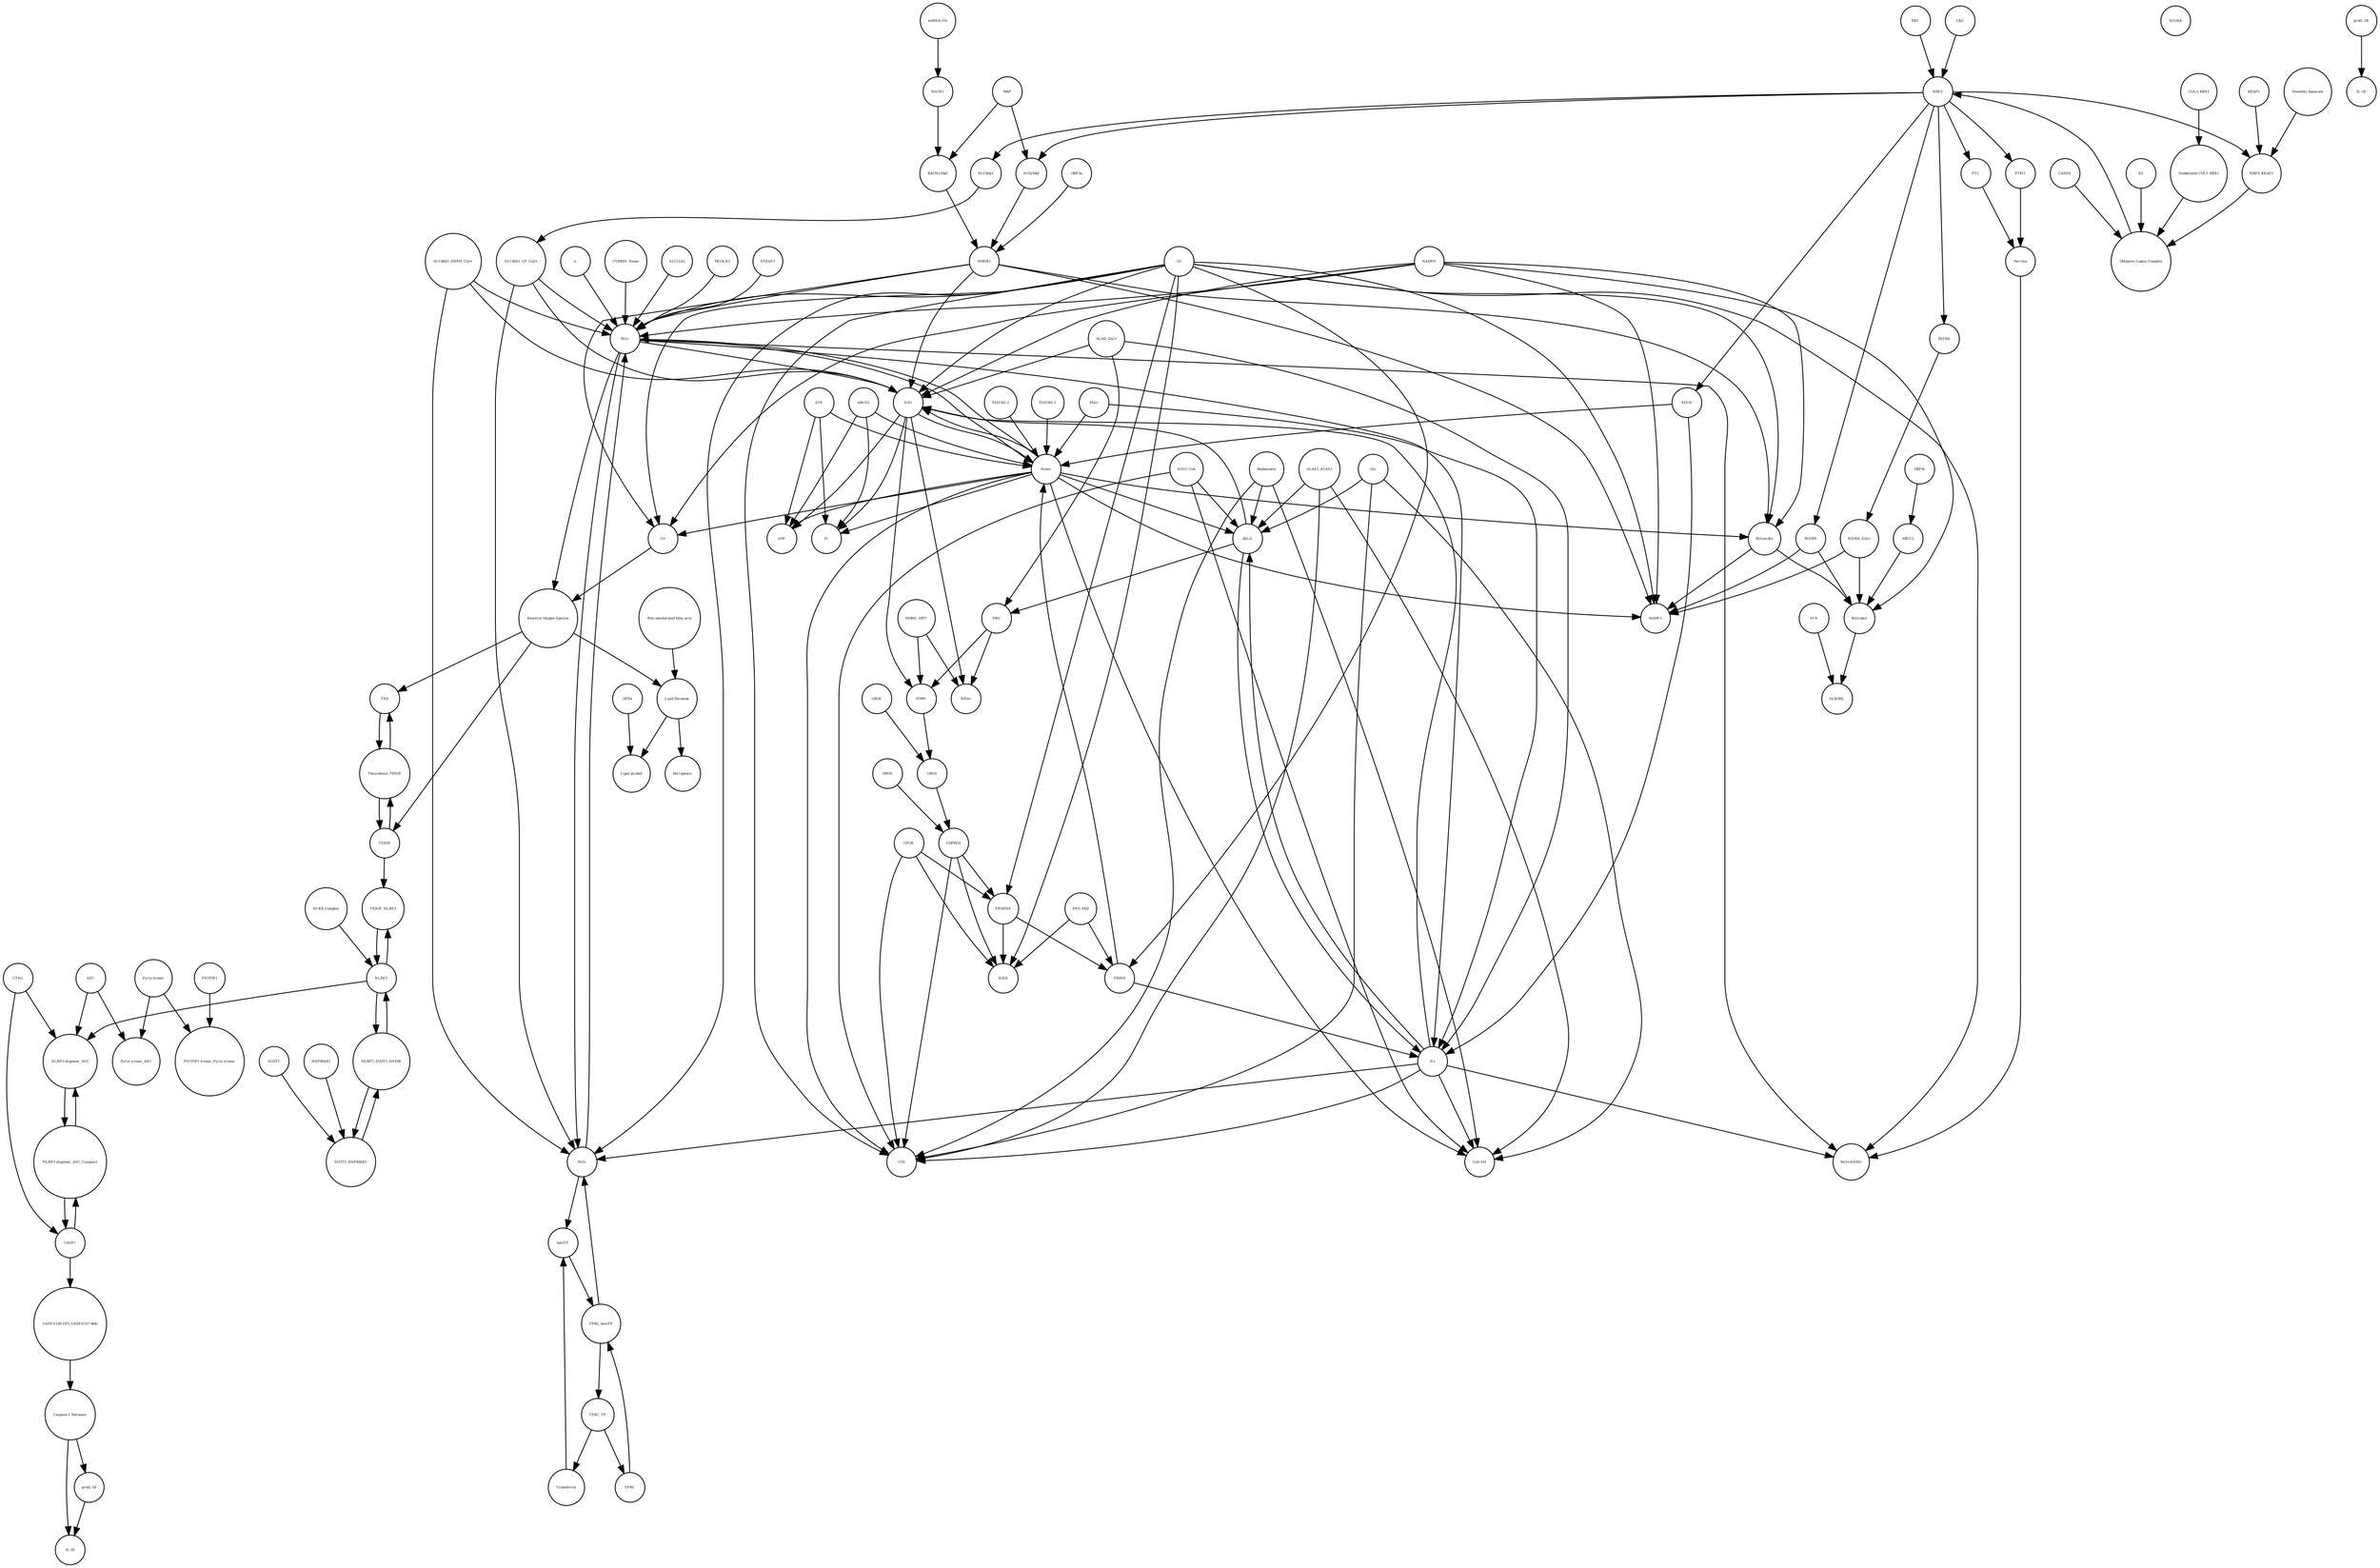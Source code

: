 strict digraph  {
"Lipid Peroxide" [annotation="urn_miriam_obo.chebi_CHEBI%3A61051", bipartite=0, cls="simple chemical", fontsize=4, label="Lipid Peroxide", shape=circle];
Ferroptosis [annotation="urn_miriam_obo.go_GO%3A0097707", bipartite=0, cls=phenotype, fontsize=4, label=Ferroptosis, shape=circle];
TFRC_TF [annotation="urn_miriam_uniprot_P02787|urn_miriam_uniprot_P02786", bipartite=0, cls=complex, fontsize=4, label=TFRC_TF, shape=circle];
ADP [annotation="urn_miriam_obo.chebi_CHEBI%3A456216", bipartite=0, cls="simple chemical", fontsize=4, label=ADP, shape=circle];
TFRC [annotation=urn_miriam_uniprot_P02786, bipartite=0, cls="macromolecule multimer", fontsize=4, label=TFRC, shape=circle];
H2O2 [annotation="urn_miriam_obo.chebi_CHEBI%3A16240", bipartite=0, cls="simple chemical", fontsize=4, label=H2O2, shape=circle];
NLRP3 [annotation=urn_miriam_uniprot_Q96P20, bipartite=0, cls=macromolecule, fontsize=4, label=NLRP3, shape=circle];
"Reactive Oxygen Species" [annotation="urn_miriam_obo.chebi_CHEBI%3A26523", bipartite=0, cls="simple chemical", fontsize=4, label="Reactive Oxygen Species", shape=circle];
"Fe(3+)O(OH)" [annotation="urn_miriam_obo.chebi_CHEBI%3A78619", bipartite=0, cls="simple chemical", fontsize=4, label="Fe(3+)O(OH)", shape=circle];
STEAP3 [annotation=urn_miriam_uniprot_Q658P3, bipartite=0, cls=macromolecule, fontsize=4, label=STEAP3, shape=circle];
GPX4 [annotation=urn_miriam_uniprot_P36969, bipartite=0, cls=macromolecule, fontsize=4, label=GPX4, shape=circle];
CO [annotation="urn_miriam_obo.chebi_CHEBI%3A17245", bipartite=0, cls="simple chemical", fontsize=4, label=CO, shape=circle];
"Caspase-1 Tetramer" [annotation=urn_miriam_uniprot_P29466, bipartite=0, cls="complex multimer", fontsize=4, label="Caspase-1 Tetramer", shape=circle];
SUGT1 [annotation=urn_miriam_uniprot_Q9Y2Z0, bipartite=0, cls=macromolecule, fontsize=4, label=SUGT1, shape=circle];
"Fe2+" [annotation="urn_miriam_obo.chebi_CHEBI%3A29033", bipartite=0, cls="simple chemical", fontsize=4, label="Fe2+", shape=circle];
Pi [annotation="urn_miriam_obo.chebi_CHEBI%3A18367", bipartite=0, cls="simple chemical", fontsize=4, label=Pi, shape=circle];
"miRNA-155" [annotation=urn_miriam_ncbigene_406947, bipartite=0, cls="nucleic acid feature", fontsize=4, label="miRNA-155", shape=circle];
PPO_FAD [annotation="urn_miriam_obo.chebi_CHEBI%3A16238|urn_miriam_uniprot_P50336", bipartite=0, cls=complex, fontsize=4, label=PPO_FAD, shape=circle];
ABCG2 [annotation=urn_miriam_uniprot_Q9UNQ0, bipartite=0, cls="macromolecule multimer", fontsize=4, label=ABCG2, shape=circle];
FTL [annotation=urn_miriam_ncbigene_2512, bipartite=0, cls="nucleic acid feature", fontsize=4, label=FTL, shape=circle];
"Ubiquitin Ligase Complex" [annotation="urn_miriam_uniprot_Q14145|urn_miriam_uniprot_Q15843|urn_miriam_uniprot_Q13618|urn_miriam_uniprot_P62877|urn_miriam_uniprot_Q16236|urn_miriam_uniprot_P0CG48|urn_miriam_pubmed_19940261|urn_miriam_interpro_IPR000608", bipartite=0, cls=complex, fontsize=4, label="Ubiquitin Ligase Complex", shape=circle];
E2 [annotation=urn_miriam_interpro_IPR000608, bipartite=0, cls=macromolecule, fontsize=4, label=E2, shape=circle];
"e-" [annotation="urn_miriam_obo.chebi_CHEBI%3A10545", bipartite=0, cls="simple chemical", fontsize=4, label="e-", shape=circle];
Ferritin [annotation=urn_miriam_uniprot_P02794, bipartite=0, cls=complex, fontsize=4, label=Ferritin, shape=circle];
NCOA4 [annotation=urn_miriam_uniprot_Q13772, bipartite=0, cls=macromolecule, fontsize=4, label=NCOA4, shape=circle];
HSP90AB1 [annotation=urn_miriam_uniprot_P08238, bipartite=0, cls=macromolecule, fontsize=4, label=HSP90AB1, shape=circle];
ORF9c [annotation=urn_miriam_taxonomy_2697049, bipartite=0, cls=macromolecule, fontsize=4, label=ORF9c, shape=circle];
Gly [annotation="urn_miriam_obo.chebi_CHEBI%3A57305", bipartite=0, cls="simple chemical", fontsize=4, label=Gly, shape=circle];
"BACH1/Maf" [annotation="", bipartite=0, cls=complex, fontsize=4, label="BACH1/Maf", shape=circle];
"PSTPIP1 trimer_Pyrin trimer" [annotation="urn_miriam_uniprot_O15553|urn_miriam_uniprot_O43586", bipartite=0, cls=complex, fontsize=4, label="PSTPIP1 trimer_Pyrin trimer", shape=circle];
"Neddylated CUL3_RBX1" [annotation="urn_miriam_uniprot_Q15843|urn_miriam_uniprot_Q13618|urn_miriam_uniprot_P62877", bipartite=0, cls=complex, fontsize=4, label="Neddylated CUL3_RBX1", shape=circle];
KEAP1 [annotation=urn_miriam_uniprot_Q14145, bipartite=0, cls=macromolecule, fontsize=4, label=KEAP1, shape=circle];
"SLC40A1_HEPH_Cu2+" [annotation="urn_miriam_uniprot_Q9BQS7|urn_miriam_uniprot_Q9NP59|urn_miriam_obo.chebi_CHEBI%3A28694", bipartite=0, cls=complex, fontsize=4, label="SLC40A1_HEPH_Cu2+", shape=circle];
"ALB/BIL" [annotation="urn_miriam_uniprot_P02768|urn_miriam_obo.chebi_CHEBI%3A16990", bipartite=0, cls=complex, fontsize=4, label="ALB/BIL", shape=circle];
ALAS1_ALAS2 [annotation="urn_miriam_uniprot_P13196|urn_miriam_uniprot_P22557", bipartite=0, cls=complex, fontsize=4, label=ALAS1_ALAS2, shape=circle];
"BLVRA_Zn2+" [annotation="urn_miriam_obo.chebi_CHEBI%3A29805|urn_miriam_uniprot_P53004", bipartite=0, cls=complex, fontsize=4, label="BLVRA_Zn2+", shape=circle];
NADPH [annotation="urn_miriam_obo.chebi_CHEBI%3A16474", bipartite=0, cls="simple chemical", fontsize=4, label=NADPH, shape=circle];
H2O [annotation="urn_miriam_obo.chebi_CHEBI%3A15377", bipartite=0, cls="simple chemical", fontsize=4, label=H2O, shape=circle];
"Pyrin trimer_ASC" [annotation="urn_miriam_uniprot_O15553|urn_miriam_uniprot_Q9ULZ3", bipartite=0, cls=complex, fontsize=4, label="Pyrin trimer_ASC", shape=circle];
"NADP+" [annotation="urn_miriam_obo.chebi_CHEBI%3A18009", bipartite=0, cls="simple chemical", fontsize=4, label="NADP+", shape=circle];
CYBRD1_Heme [annotation="urn_miriam_uniprot_Q53TN4|urn_miriam_obo.chebi_CHEBI%3A30413", bipartite=0, cls=complex, fontsize=4, label=CYBRD1_Heme, shape=circle];
"Pyrin trimer" [annotation=urn_miriam_uniprot_O15553, bipartite=0, cls=complex, fontsize=4, label="Pyrin trimer", shape=circle];
ORF3a [annotation="urn_miriam_uniprot_P0DTC3|urn_miriam_taxonomy_2697049", bipartite=0, cls=macromolecule, fontsize=4, label=ORF3a, shape=circle];
BACH1 [annotation=urn_miriam_uniprot_O14867, bipartite=0, cls=macromolecule, fontsize=4, label=BACH1, shape=circle];
UROS [annotation=urn_miriam_uniprot_P10746, bipartite=0, cls=macromolecule, fontsize=4, label=UROS, shape=circle];
"Lipid alcohol" [annotation="urn_miriam_obo.chebi_CHEBI%3A24026", bipartite=0, cls="simple chemical", fontsize=4, label="Lipid alcohol", shape=circle];
TXNIP_NLRP3 [annotation="urn_miriam_uniprot_Q9H3M7|urn_miriam_uniprot_Q96P20", bipartite=0, cls=complex, fontsize=4, label=TXNIP_NLRP3, shape=circle];
SLC11A2 [annotation=urn_miriam_uniprot_P49281, bipartite=0, cls=macromolecule, fontsize=4, label=SLC11A2, shape=circle];
CPOX [annotation=urn_miriam_uniprot_P36551, bipartite=0, cls=macromolecule, fontsize=4, label=CPOX, shape=circle];
COPRO3 [annotation="urn_miriam_obo.chebi_CHEBI%3A15439", bipartite=0, cls="simple chemical", fontsize=4, label=COPRO3, shape=circle];
NRF2 [annotation="", bipartite=0, cls=macromolecule, fontsize=4, label=NRF2, shape=circle];
"CASP1(120-197)_CASP1(317-404)" [annotation=urn_miriam_uniprot_P29466, bipartite=0, cls=complex, fontsize=4, label="CASP1(120-197)_CASP1(317-404)", shape=circle];
"NLRP3 oligomer_ASC_Caspase1" [annotation="urn_miriam_uniprot_P29466|urn_miriam_uniprot_Q9ULZ3", bipartite=0, cls=complex, fontsize=4, label="NLRP3 oligomer_ASC_Caspase1", shape=circle];
PPGEN9 [annotation="urn_miriam_obo.chebi_CHEBI%3A15435", bipartite=0, cls="simple chemical", fontsize=4, label=PPGEN9, shape=circle];
Transferrin [annotation=urn_miriam_uniprot_P02787, bipartite=0, cls=macromolecule, fontsize=4, label=Transferrin, shape=circle];
"FLVCR1-2" [annotation=urn_miriam_uniprot_Q9Y5Y0, bipartite=0, cls=macromolecule, fontsize=4, label="FLVCR1-2", shape=circle];
Biliverdin [annotation="urn_miriam_obo.chebi_CHEBI%3A17033", bipartite=0, cls="simple chemical", fontsize=4, label=Biliverdin, shape=circle];
MCOLN1 [annotation=urn_miriam_uniprot_Q9GZU1, bipartite=0, cls=macromolecule, fontsize=4, label=MCOLN1, shape=circle];
PRIN9 [annotation="urn_miriam_obo.chebi_CHEBI%3A15430", bipartite=0, cls="simple chemical", fontsize=4, label=PRIN9, shape=circle];
"SLC40A1_CP_Cu2+" [annotation="urn_miriam_uniprot_P00450|urn_miriam_uniprot_Q9NP59|urn_miriam_obo.chebi_CHEBI%3A29036", bipartite=0, cls=complex, fontsize=4, label="SLC40A1_CP_Cu2+", shape=circle];
CAND1 [annotation=urn_miriam_uniprot_Q86VP6, bipartite=0, cls=macromolecule, fontsize=4, label=CAND1, shape=circle];
HMOX1 [annotation="", bipartite=0, cls=macromolecule, fontsize=4, label=HMOX1, shape=circle];
"IL-18" [annotation=urn_miriam_uniprot_Q14116, bipartite=0, cls=macromolecule, fontsize=4, label="IL-18", shape=circle];
"Nrf2/Maf" [annotation="", bipartite=0, cls=complex, fontsize=4, label="Nrf2/Maf", shape=circle];
"NH4+" [annotation="urn_miriam_obo.chebi_CHEBI%3A28938", bipartite=0, cls="simple chemical", fontsize=4, label="NH4+", shape=circle];
"H+" [annotation="urn_miriam_obo.chebi_CHEBI%3A15378", bipartite=0, cls="simple chemical", fontsize=4, label="H+", shape=circle];
dALA [annotation="urn_miriam_obo.chebi_CHEBI%3A356416", bipartite=0, cls="simple chemical", fontsize=4, label=dALA, shape=circle];
ATP [annotation="urn_miriam_obo.chebi_CHEBI%3A30616", bipartite=0, cls="simple chemical", fontsize=4, label=ATP, shape=circle];
"SUCC-CoA" [annotation="urn_miriam_obo.chebi_CHEBI%3A57292", bipartite=0, cls="simple chemical", fontsize=4, label="SUCC-CoA", shape=circle];
Heme [annotation="urn_miriam_obo.chebi_CHEBI%3A30413", bipartite=0, cls="simple chemical", fontsize=4, label=Heme, shape=circle];
Thioredoxin_TXNIP [annotation="urn_miriam_uniprot_P10599|urn_miriam_uniprot_Q9H3M7", bipartite=0, cls=complex, fontsize=4, label=Thioredoxin_TXNIP, shape=circle];
"ALAD_Zn2+" [annotation="urn_miriam_uniprot_P13716|urn_miriam_obo.chebi_CHEBI%3A29105", bipartite=0, cls=complex, fontsize=4, label="ALAD_Zn2+", shape=circle];
UROD [annotation=urn_miriam_uniprot_P06132, bipartite=0, cls=macromolecule, fontsize=4, label=UROD, shape=circle];
CK2 [annotation="", bipartite=0, cls=macromolecule, fontsize=4, label=CK2, shape=circle];
"NLRP3 oligomer_ASC" [annotation="urn_miriam_uniprot_Q9ULZ3|urn_miriam_obo.chebi_CHEBI%3A36080", bipartite=0, cls=complex, fontsize=4, label="NLRP3 oligomer_ASC", shape=circle];
NRF2_KEAP1 [annotation="urn_miriam_uniprot_Q14145|urn_miriam_uniprot_Q16236", bipartite=0, cls=complex, fontsize=4, label=NRF2_KEAP1, shape=circle];
PKC [annotation="urn_miriam_pubmed_12198130|urn_miriam_interpro_IPR012233", bipartite=0, cls=macromolecule, fontsize=4, label=PKC, shape=circle];
SUGT1_HSP90AB1 [annotation="urn_miriam_uniprot_P08238|urn_miriam_uniprot_Q9Y2Z0", bipartite=0, cls=complex, fontsize=4, label=SUGT1_HSP90AB1, shape=circle];
"IL-1B" [annotation=urn_miriam_uniprot_P01584, bipartite=0, cls=macromolecule, fontsize=4, label="IL-1B", shape=circle];
ASC [annotation=urn_miriam_uniprot_Q9ULZ3, bipartite=0, cls=macromolecule, fontsize=4, label=ASC, shape=circle];
TXN [annotation=urn_miriam_uniprot_P10599, bipartite=0, cls=macromolecule, fontsize=4, label=TXN, shape=circle];
HMBS_DIPY [annotation="urn_miriam_obo.chebi_CHEBI%3A36319|urn_miriam_uniprot_P08397", bipartite=0, cls=complex, fontsize=4, label=HMBS_DIPY, shape=circle];
BLVRB [annotation=urn_miriam_uniprot_P30043, bipartite=0, cls=macromolecule, fontsize=4, label=BLVRB, shape=circle];
SLC40A1 [annotation=urn_miriam_ncbigene_30061, bipartite=0, cls="nucleic acid feature", fontsize=4, label=SLC40A1, shape=circle];
"proIL-1B" [annotation=urn_miriam_uniprot_P01584, bipartite=0, cls=macromolecule, fontsize=4, label="proIL-1B", shape=circle];
O2 [annotation="urn_miriam_obo.chebi_CHEBI%3A15379", bipartite=0, cls="simple chemical", fontsize=4, label=O2, shape=circle];
Bilirubin [annotation="urn_miriam_obo.chebi_CHEBI%3A16990", bipartite=0, cls="simple chemical", fontsize=4, label=Bilirubin, shape=circle];
"FLVCR1-1" [annotation=urn_miriam_uniprot_Q9Y5Y0, bipartite=0, cls=macromolecule, fontsize=4, label="FLVCR1-1", shape=circle];
CASP1 [annotation=urn_miriam_uniprot_P29466, bipartite=0, cls=macromolecule, fontsize=4, label=CASP1, shape=circle];
"Poly-unsaturated fatty acid" [annotation="urn_miriam_obo.chebi_CHEBI%3A26208", bipartite=0, cls="simple chemical", fontsize=4, label="Poly-unsaturated fatty acid", shape=circle];
PSTPIP1 [annotation=urn_miriam_uniprot_O43586, bipartite=0, cls="macromolecule multimer", fontsize=4, label=PSTPIP1, shape=circle];
ALB [annotation=urn_miriam_uniprot_P02768, bipartite=0, cls=macromolecule, fontsize=4, label=ALB, shape=circle];
"proIL-18" [annotation=urn_miriam_uniprot_Q14116, bipartite=0, cls=macromolecule, fontsize=4, label="proIL-18", shape=circle];
MAF [annotation=urn_miriam_uniprot_O75444, bipartite=0, cls=macromolecule, fontsize=4, label=MAF, shape=circle];
FECH [annotation=urn_miriam_uniprot_P22830, bipartite=0, cls=macromolecule, fontsize=4, label=FECH, shape=circle];
BLVRA [annotation=urn_miriam_ncbigene_644, bipartite=0, cls="nucleic acid feature", fontsize=4, label=BLVRA, shape=circle];
CO2 [annotation="urn_miriam_obo.chebi_CHEBI%3A16526", bipartite=0, cls="simple chemical", fontsize=4, label=CO2, shape=circle];
TFRC_holoTF [annotation="urn_miriam_uniprot_P02787|urn_miriam_obo.chebi_CHEBI%3A29034|urn_miriam_uniprot_P02786", bipartite=0, cls=complex, fontsize=4, label=TFRC_holoTF, shape=circle];
PBG [annotation="urn_miriam_obo.chebi_CHEBI%3A58126", bipartite=0, cls="simple chemical", fontsize=4, label=PBG, shape=circle];
ABCC1 [annotation="", bipartite=0, cls=macromolecule, fontsize=4, label=ABCC1, shape=circle];
URO3 [annotation="urn_miriam_obo.chebi_CHEBI%3A15437", bipartite=0, cls="simple chemical", fontsize=4, label=URO3, shape=circle];
FTH1 [annotation=urn_miriam_ncbigene_2495, bipartite=0, cls="nucleic acid feature", fontsize=4, label=FTH1, shape=circle];
CTSG [annotation=urn_miriam_uniprot_P08311, bipartite=0, cls=macromolecule, fontsize=4, label=CTSG, shape=circle];
NLRP3_SUGT1_HSP90 [annotation="urn_miriam_uniprot_P08238|urn_miriam_uniprot_Q96P20|urn_miriam_uniprot_Q9Y2Z0", bipartite=0, cls=complex, fontsize=4, label=NLRP3_SUGT1_HSP90, shape=circle];
HMBL [annotation="urn_miriam_obo.chebi_CHEBI%3A57845", bipartite=0, cls="simple chemical", fontsize=4, label=HMBL, shape=circle];
TXNIP [annotation=urn_miriam_uniprot_Q9H3M7, bipartite=0, cls=macromolecule, fontsize=4, label=TXNIP, shape=circle];
"Fe3+" [annotation="urn_miriam_obo.chebi_CHEBI%3A29034", bipartite=0, cls="simple chemical", fontsize=4, label="Fe3+", shape=circle];
"Dimethly fumarate" [annotation="urn_miriam_obo.chebi_CHEBI%3A76004", bipartite=0, cls="simple chemical", fontsize=4, label="Dimethly fumarate", shape=circle];
"Pb2+" [annotation="urn_miriam_obo.chebi_CHEBI%3A27889", bipartite=0, cls="simple chemical", fontsize=4, label="Pb2+", shape=circle];
"CoA-SH" [annotation="urn_miriam_obo.chebi_CHEBI%3A15346", bipartite=0, cls="simple chemical", fontsize=4, label="CoA-SH", shape=circle];
holoTF [annotation="urn_miriam_uniprot_P02787|urn_miriam_obo.chebi_CHEBI%3A29034", bipartite=0, cls=complex, fontsize=4, label=holoTF, shape=circle];
CUL3_RBX1 [annotation="urn_miriam_uniprot_Q13618|urn_miriam_uniprot_P62877", bipartite=0, cls=complex, fontsize=4, label=CUL3_RBX1, shape=circle];
"Nf-KB Complex" [annotation="urn_miriam_uniprot_P19838|urn_miriam_uniprot_Q04206|urn_miriam_uniprot_Q00653", bipartite=0, cls=complex, fontsize=4, label="Nf-KB Complex", shape=circle];
Panhematin [annotation="urn_miriam_obo.chebi_CHEBI%3A50385", bipartite=0, cls="simple chemical", fontsize=4, label=Panhematin, shape=circle];
"Lipid Peroxide" -> Ferroptosis  [annotation="", interaction_type="necessary stimulation"];
"Lipid Peroxide" -> "Lipid alcohol"  [annotation="", interaction_type=production];
TFRC_TF -> TFRC  [annotation="", interaction_type=production];
TFRC_TF -> Transferrin  [annotation="", interaction_type=production];
TFRC -> TFRC_holoTF  [annotation="", interaction_type=production];
NLRP3 -> NLRP3_SUGT1_HSP90  [annotation="", interaction_type=production];
NLRP3 -> TXNIP_NLRP3  [annotation="", interaction_type=production];
NLRP3 -> "NLRP3 oligomer_ASC"  [annotation="", interaction_type=production];
"Reactive Oxygen Species" -> TXN  [annotation="", interaction_type="necessary stimulation"];
"Reactive Oxygen Species" -> TXNIP  [annotation="", interaction_type="necessary stimulation"];
"Reactive Oxygen Species" -> "Lipid Peroxide"  [annotation="urn_miriam_pubmed_26794443|urn_miriam_pubmed_30692038", interaction_type=catalysis];
STEAP3 -> "Fe2+"  [annotation="", interaction_type=catalysis];
GPX4 -> "Lipid alcohol"  [annotation="urn_miriam_pubmed_26794443|urn_miriam_pubmed_30692038", interaction_type=catalysis];
CO -> "Reactive Oxygen Species"  [annotation="urn_miriam_pubmed_28356568|urn_miriam_pubmed_25770182", interaction_type=inhibition];
"Caspase-1 Tetramer" -> "proIL-18"  [annotation="", interaction_type=catalysis];
"Caspase-1 Tetramer" -> "IL-18"  [annotation="", interaction_type=catalysis];
SUGT1 -> SUGT1_HSP90AB1  [annotation="", interaction_type=production];
"Fe2+" -> "Fe(3+)O(OH)"  [annotation="", interaction_type=production];
"Fe2+" -> "Fe3+"  [annotation="", interaction_type=production];
"Fe2+" -> H2O  [annotation="", interaction_type=production];
"Fe2+" -> "H+"  [annotation="", interaction_type=production];
"Fe2+" -> Heme  [annotation="", interaction_type=production];
"Fe2+" -> "Reactive Oxygen Species"  [annotation="urn_miriam_pubmed_26794443|urn_miriam_pubmed_30692038", interaction_type=catalysis];
"miRNA-155" -> BACH1  [annotation="urn_miriam_pubmed_28082120|urn_miriam_pubmed_21982894", interaction_type=inhibition];
PPO_FAD -> PRIN9  [annotation="", interaction_type=catalysis];
PPO_FAD -> H2O2  [annotation="", interaction_type=catalysis];
ABCG2 -> ADP  [annotation="", interaction_type=catalysis];
ABCG2 -> Pi  [annotation="", interaction_type=catalysis];
ABCG2 -> Heme  [annotation="", interaction_type=catalysis];
FTL -> Ferritin  [annotation="", interaction_type=production];
"Ubiquitin Ligase Complex" -> NRF2  [annotation="", interaction_type=production];
E2 -> "Ubiquitin Ligase Complex"  [annotation="", interaction_type=production];
"e-" -> "Fe2+"  [annotation="", interaction_type=production];
Ferritin -> "Fe(3+)O(OH)"  [annotation="", interaction_type=catalysis];
HSP90AB1 -> SUGT1_HSP90AB1  [annotation="", interaction_type=production];
ORF9c -> ABCC1  [annotation="urn_miriam_doi_10.1101%2F2020.03.22.002386|urn_miriam_taxonomy_2697049", interaction_type=modulation];
Gly -> dALA  [annotation="", interaction_type=production];
Gly -> "CoA-SH"  [annotation="", interaction_type=production];
Gly -> CO2  [annotation="", interaction_type=production];
"BACH1/Maf" -> HMOX1  [annotation="urn_miriam_pubmed_10473555|urn_miriam_pubmed_31827672|urn_miriam_pubmed_30692038|urn_miriam_pubmed_29717933", interaction_type=inhibition];
"Neddylated CUL3_RBX1" -> "Ubiquitin Ligase Complex"  [annotation="", interaction_type=production];
KEAP1 -> NRF2_KEAP1  [annotation="", interaction_type=production];
"SLC40A1_HEPH_Cu2+" -> H2O  [annotation="", interaction_type=catalysis];
"SLC40A1_HEPH_Cu2+" -> "Fe3+"  [annotation="", interaction_type=catalysis];
"SLC40A1_HEPH_Cu2+" -> "Fe2+"  [annotation="", interaction_type=catalysis];
ALAS1_ALAS2 -> dALA  [annotation=urn_miriam_pubmed_25446301, interaction_type=catalysis];
ALAS1_ALAS2 -> "CoA-SH"  [annotation=urn_miriam_pubmed_25446301, interaction_type=catalysis];
ALAS1_ALAS2 -> CO2  [annotation=urn_miriam_pubmed_25446301, interaction_type=catalysis];
"BLVRA_Zn2+" -> "NADP+"  [annotation="", interaction_type=catalysis];
"BLVRA_Zn2+" -> Bilirubin  [annotation="", interaction_type=catalysis];
NADPH -> "NADP+"  [annotation="", interaction_type=production];
NADPH -> "Fe2+"  [annotation="", interaction_type=production];
NADPH -> Biliverdin  [annotation="", interaction_type=production];
NADPH -> CO  [annotation="", interaction_type=production];
NADPH -> H2O  [annotation="", interaction_type=production];
NADPH -> Bilirubin  [annotation="", interaction_type=production];
H2O -> HMBL  [annotation="", interaction_type=production];
H2O -> "NH4+"  [annotation="", interaction_type=production];
H2O -> ADP  [annotation="", interaction_type=production];
H2O -> Pi  [annotation="", interaction_type=production];
H2O -> Heme  [annotation="", interaction_type=production];
CYBRD1_Heme -> "Fe2+"  [annotation="", interaction_type=catalysis];
"Pyrin trimer" -> "PSTPIP1 trimer_Pyrin trimer"  [annotation="", interaction_type=production];
"Pyrin trimer" -> "Pyrin trimer_ASC"  [annotation="", interaction_type=production];
ORF3a -> HMOX1  [annotation="urn_miriam_doi_10.1101%2F2020.03.22.002386|urn_miriam_taxonomy_2697049", interaction_type=modulation];
BACH1 -> "BACH1/Maf"  [annotation="", interaction_type=production];
UROS -> URO3  [annotation="", interaction_type=catalysis];
TXNIP_NLRP3 -> NLRP3  [annotation="urn_miriam_pubmed_29789363|urn_miriam_pubmed_28741645|urn_miriam_pubmed_26331680|urn_miriam_doi_10.1016%2Fj.immuni.2009.02.005|urn_miriam_doi_10.3389%2Ffimmu.2020.01030|urn_miriam_pubmed_25770182|urn_miriam_pubmed_28356568|urn_miriam_pubmed_25847972", interaction_type="necessary stimulation"];
SLC11A2 -> "Fe2+"  [annotation="", interaction_type=catalysis];
CPOX -> H2O2  [annotation="", interaction_type=catalysis];
CPOX -> CO2  [annotation="", interaction_type=catalysis];
CPOX -> PPGEN9  [annotation="", interaction_type=catalysis];
COPRO3 -> H2O2  [annotation="", interaction_type=production];
COPRO3 -> CO2  [annotation="", interaction_type=production];
COPRO3 -> PPGEN9  [annotation="", interaction_type=production];
NRF2 -> FTL  [annotation=urn_miriam_pubmed_30692038, interaction_type=catalysis];
NRF2 -> NRF2_KEAP1  [annotation="", interaction_type=production];
NRF2 -> FTH1  [annotation=urn_miriam_pubmed_30692038, interaction_type=catalysis];
NRF2 -> BLVRB  [annotation=urn_miriam_pubmed_30692038, interaction_type=catalysis];
NRF2 -> BLVRA  [annotation=urn_miriam_pubmed_30692038, interaction_type=catalysis];
NRF2 -> FECH  [annotation="urn_miriam_pubmed_30692038|urn_miriam_pubmed_23766848", interaction_type=catalysis];
NRF2 -> "Nrf2/Maf"  [annotation="", interaction_type=production];
NRF2 -> SLC40A1  [annotation=urn_miriam_pubmed_30692038, interaction_type=catalysis];
"CASP1(120-197)_CASP1(317-404)" -> "Caspase-1 Tetramer"  [annotation="", interaction_type=production];
"NLRP3 oligomer_ASC_Caspase1" -> "NLRP3 oligomer_ASC"  [annotation="", interaction_type=production];
"NLRP3 oligomer_ASC_Caspase1" -> CASP1  [annotation="", interaction_type=production];
PPGEN9 -> PRIN9  [annotation="", interaction_type=production];
PPGEN9 -> H2O2  [annotation="", interaction_type=production];
Transferrin -> holoTF  [annotation="", interaction_type=production];
"FLVCR1-2" -> Heme  [annotation="", interaction_type=catalysis];
Biliverdin -> "NADP+"  [annotation="", interaction_type=production];
Biliverdin -> Bilirubin  [annotation="", interaction_type=production];
MCOLN1 -> "Fe2+"  [annotation="", interaction_type=catalysis];
PRIN9 -> "H+"  [annotation="", interaction_type=production];
PRIN9 -> Heme  [annotation="", interaction_type=production];
"SLC40A1_CP_Cu2+" -> H2O  [annotation="", interaction_type=catalysis];
"SLC40A1_CP_Cu2+" -> "Fe3+"  [annotation="", interaction_type=catalysis];
"SLC40A1_CP_Cu2+" -> "Fe2+"  [annotation="", interaction_type=catalysis];
CAND1 -> "Ubiquitin Ligase Complex"  [annotation="urn_miriam_pubmed_20486766|urn_miriam_pubmed_31692987|urn_miriam_pubmed_16449638|urn_miriam_pubmed_15572695", interaction_type=inhibition];
HMOX1 -> "NADP+"  [annotation="", interaction_type=catalysis];
HMOX1 -> "Fe2+"  [annotation="", interaction_type=catalysis];
HMOX1 -> Biliverdin  [annotation="", interaction_type=catalysis];
HMOX1 -> CO  [annotation="", interaction_type=catalysis];
HMOX1 -> H2O  [annotation="", interaction_type=catalysis];
"Nrf2/Maf" -> HMOX1  [annotation="urn_miriam_pubmed_10473555|urn_miriam_pubmed_31827672|urn_miriam_pubmed_30692038|urn_miriam_pubmed_29717933", interaction_type=catalysis];
"H+" -> "Fe3+"  [annotation="", interaction_type=production];
"H+" -> H2O  [annotation="", interaction_type=production];
"H+" -> "Fe(3+)O(OH)"  [annotation="", interaction_type=production];
"H+" -> CO2  [annotation="", interaction_type=production];
"H+" -> "CoA-SH"  [annotation="", interaction_type=production];
"H+" -> dALA  [annotation="", interaction_type=production];
dALA -> "H+"  [annotation="", interaction_type=production];
dALA -> H2O  [annotation="", interaction_type=production];
dALA -> PBG  [annotation="", interaction_type=production];
ATP -> ADP  [annotation="", interaction_type=production];
ATP -> Pi  [annotation="", interaction_type=production];
ATP -> Heme  [annotation="", interaction_type=production];
"SUCC-CoA" -> dALA  [annotation="", interaction_type=production];
"SUCC-CoA" -> "CoA-SH"  [annotation="", interaction_type=production];
"SUCC-CoA" -> CO2  [annotation="", interaction_type=production];
Heme -> ADP  [annotation="", interaction_type=production];
Heme -> Pi  [annotation="", interaction_type=production];
Heme -> CO2  [annotation=urn_miriam_pubmed_25446301, interaction_type=inhibition];
Heme -> "CoA-SH"  [annotation=urn_miriam_pubmed_25446301, interaction_type=inhibition];
Heme -> dALA  [annotation=urn_miriam_pubmed_25446301, interaction_type=inhibition];
Heme -> "NADP+"  [annotation="", interaction_type=production];
Heme -> "Fe2+"  [annotation="", interaction_type=production];
Heme -> Biliverdin  [annotation="", interaction_type=production];
Heme -> CO  [annotation="", interaction_type=production];
Heme -> H2O  [annotation="", interaction_type=production];
Thioredoxin_TXNIP -> TXN  [annotation="", interaction_type=production];
Thioredoxin_TXNIP -> TXNIP  [annotation="", interaction_type=production];
"ALAD_Zn2+" -> "H+"  [annotation="", interaction_type=catalysis];
"ALAD_Zn2+" -> H2O  [annotation="", interaction_type=catalysis];
"ALAD_Zn2+" -> PBG  [annotation="", interaction_type=catalysis];
UROD -> COPRO3  [annotation="", interaction_type=catalysis];
CK2 -> NRF2  [annotation="urn_miriam_pubmed_31692987|urn_miriam_pubmed_12198130", interaction_type=catalysis];
"NLRP3 oligomer_ASC" -> "NLRP3 oligomer_ASC_Caspase1"  [annotation="", interaction_type=production];
NRF2_KEAP1 -> "Ubiquitin Ligase Complex"  [annotation="", interaction_type=production];
PKC -> NRF2  [annotation="urn_miriam_pubmed_31692987|urn_miriam_pubmed_12198130", interaction_type=catalysis];
SUGT1_HSP90AB1 -> NLRP3_SUGT1_HSP90  [annotation="", interaction_type=production];
ASC -> "NLRP3 oligomer_ASC"  [annotation="", interaction_type=production];
ASC -> "Pyrin trimer_ASC"  [annotation="", interaction_type=production];
TXN -> Thioredoxin_TXNIP  [annotation="", interaction_type=production];
HMBS_DIPY -> "NH4+"  [annotation="", interaction_type=catalysis];
HMBS_DIPY -> HMBL  [annotation="", interaction_type=catalysis];
BLVRB -> "NADP+"  [annotation="", interaction_type=catalysis];
BLVRB -> Bilirubin  [annotation="", interaction_type=catalysis];
SLC40A1 -> "SLC40A1_CP_Cu2+"  [annotation="", interaction_type=production];
"proIL-1B" -> "IL-1B"  [annotation="", interaction_type=production];
O2 -> "Fe(3+)O(OH)"  [annotation="", interaction_type=production];
O2 -> "Fe3+"  [annotation="", interaction_type=production];
O2 -> H2O  [annotation="", interaction_type=production];
O2 -> CO2  [annotation="", interaction_type=production];
O2 -> H2O2  [annotation="", interaction_type=production];
O2 -> PPGEN9  [annotation="", interaction_type=production];
O2 -> PRIN9  [annotation="", interaction_type=production];
O2 -> "NADP+"  [annotation="", interaction_type=production];
O2 -> "Fe2+"  [annotation="", interaction_type=production];
O2 -> Biliverdin  [annotation="", interaction_type=production];
O2 -> CO  [annotation="", interaction_type=production];
Bilirubin -> "ALB/BIL"  [annotation="", interaction_type=production];
"FLVCR1-1" -> Heme  [annotation="", interaction_type=catalysis];
CASP1 -> "CASP1(120-197)_CASP1(317-404)"  [annotation="", interaction_type=production];
CASP1 -> "NLRP3 oligomer_ASC_Caspase1"  [annotation="", interaction_type=production];
"Poly-unsaturated fatty acid" -> "Lipid Peroxide"  [annotation="", interaction_type=production];
PSTPIP1 -> "PSTPIP1 trimer_Pyrin trimer"  [annotation="", interaction_type=production];
ALB -> "ALB/BIL"  [annotation="", interaction_type=production];
"proIL-18" -> "IL-18"  [annotation="", interaction_type=production];
MAF -> "Nrf2/Maf"  [annotation="", interaction_type=production];
MAF -> "BACH1/Maf"  [annotation="", interaction_type=production];
FECH -> "H+"  [annotation="", interaction_type=catalysis];
FECH -> Heme  [annotation="", interaction_type=catalysis];
BLVRA -> "BLVRA_Zn2+"  [annotation="", interaction_type=production];
TFRC_holoTF -> TFRC_TF  [annotation="", interaction_type=production];
TFRC_holoTF -> "Fe3+"  [annotation="", interaction_type=production];
PBG -> "NH4+"  [annotation="", interaction_type=production];
PBG -> HMBL  [annotation="", interaction_type=production];
ABCC1 -> Bilirubin  [annotation="", interaction_type=catalysis];
URO3 -> COPRO3  [annotation="", interaction_type=production];
FTH1 -> Ferritin  [annotation="", interaction_type=production];
CTSG -> "NLRP3 oligomer_ASC"  [annotation="", interaction_type=catalysis];
CTSG -> CASP1  [annotation="", interaction_type=catalysis];
NLRP3_SUGT1_HSP90 -> SUGT1_HSP90AB1  [annotation="", interaction_type=production];
NLRP3_SUGT1_HSP90 -> NLRP3  [annotation="", interaction_type=production];
HMBL -> URO3  [annotation="", interaction_type=production];
TXNIP -> Thioredoxin_TXNIP  [annotation="", interaction_type=production];
TXNIP -> TXNIP_NLRP3  [annotation="", interaction_type=production];
"Fe3+" -> "Fe2+"  [annotation="", interaction_type=production];
"Fe3+" -> holoTF  [annotation="", interaction_type=production];
"Dimethly fumarate" -> NRF2_KEAP1  [annotation="urn_miriam_pubmed_15282312|urn_miriam_pubmed_20486766|urn_miriam_pubmed_31692987|urn_miriam_pubmed_15572695|urn_miriam_pubmed_32132672", interaction_type=inhibition];
"Pb2+" -> "H+"  [annotation="", interaction_type=inhibition];
"Pb2+" -> Heme  [annotation="", interaction_type=inhibition];
holoTF -> TFRC_holoTF  [annotation="", interaction_type=production];
CUL3_RBX1 -> "Neddylated CUL3_RBX1"  [annotation="", interaction_type=production];
"Nf-KB Complex" -> NLRP3  [annotation="", interaction_type=catalysis];
Panhematin -> dALA  [annotation=urn_miriam_pubmed_25446301, interaction_type=inhibition];
Panhematin -> "CoA-SH"  [annotation=urn_miriam_pubmed_25446301, interaction_type=inhibition];
Panhematin -> CO2  [annotation=urn_miriam_pubmed_25446301, interaction_type=inhibition];
}
